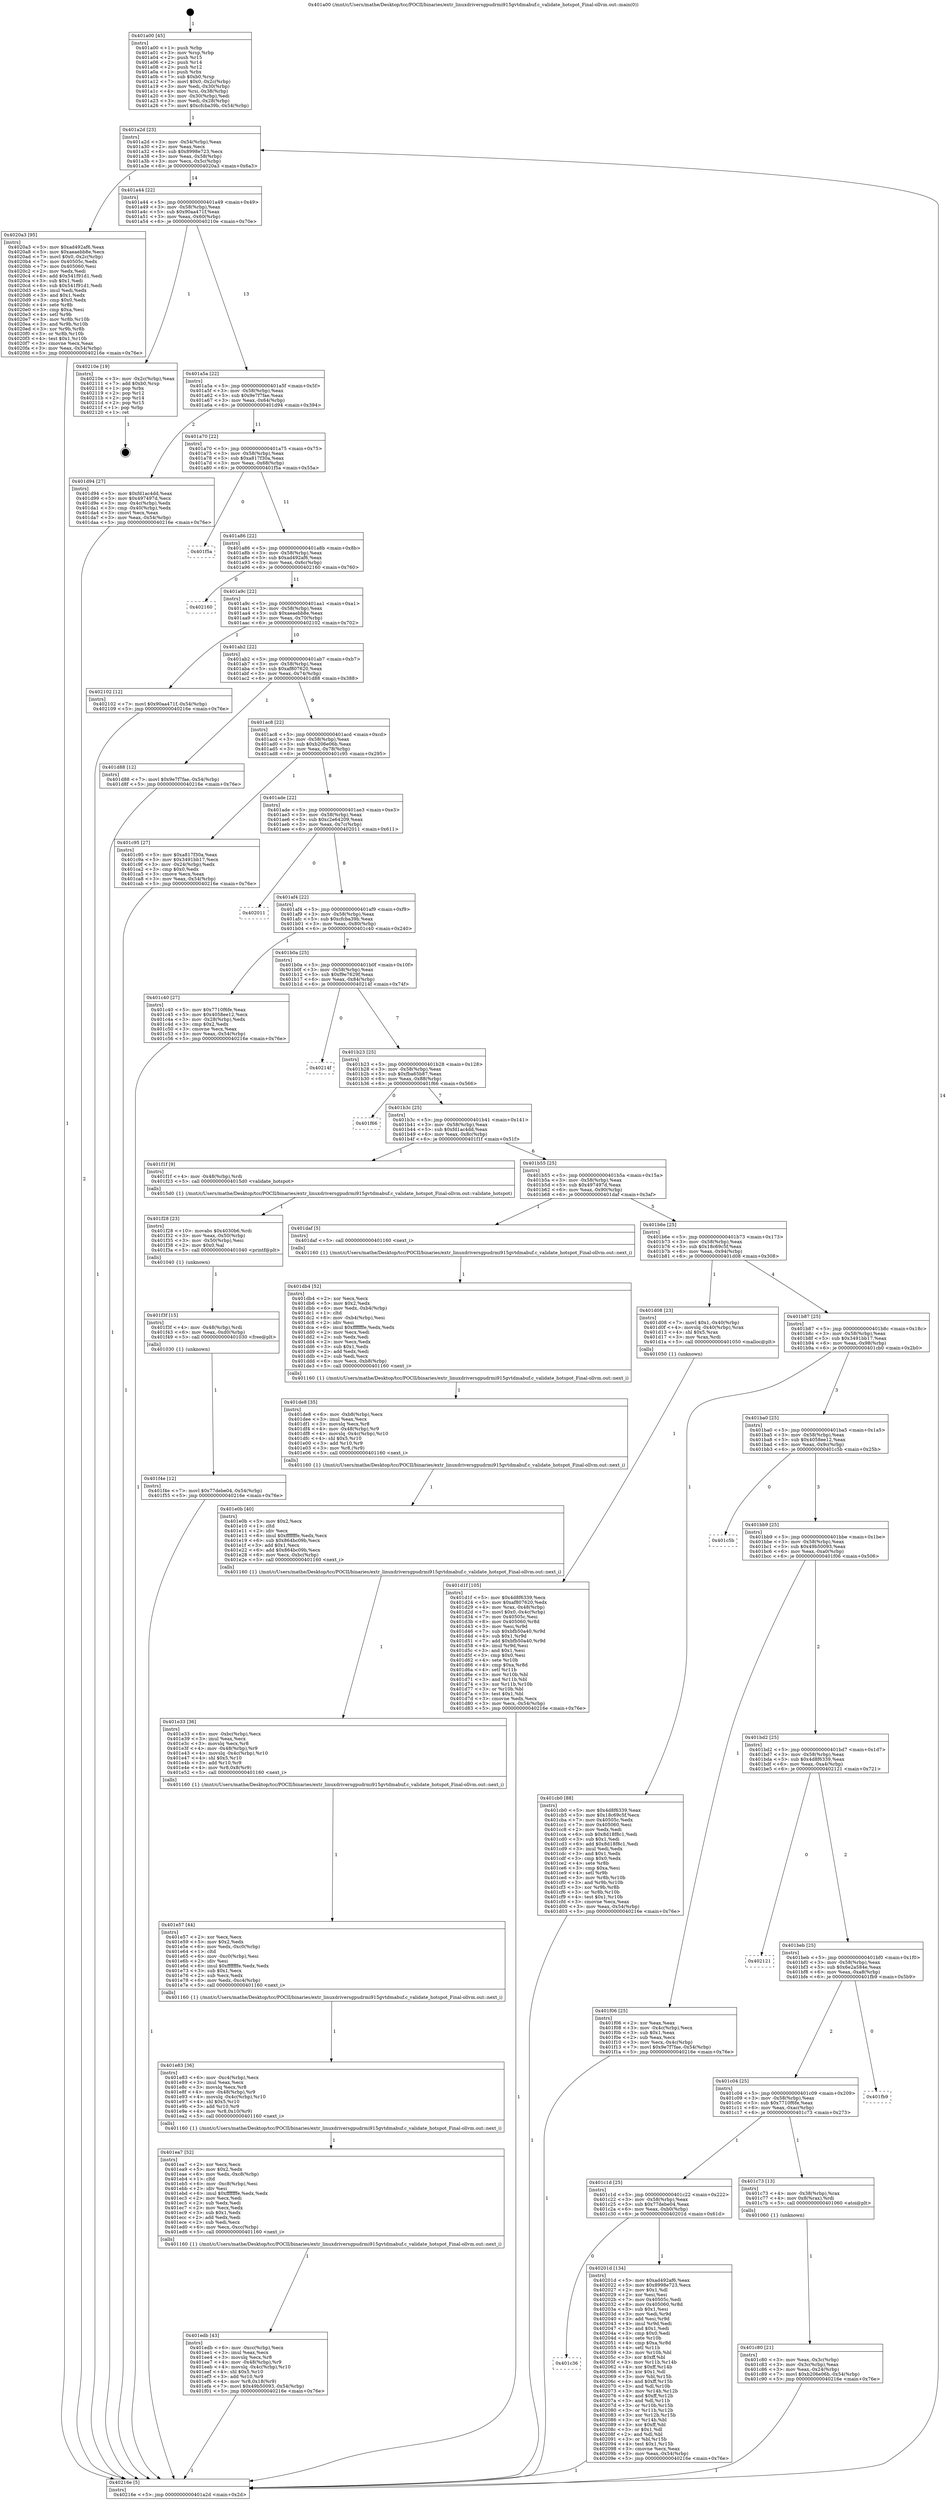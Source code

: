 digraph "0x401a00" {
  label = "0x401a00 (/mnt/c/Users/mathe/Desktop/tcc/POCII/binaries/extr_linuxdriversgpudrmi915gvtdmabuf.c_validate_hotspot_Final-ollvm.out::main(0))"
  labelloc = "t"
  node[shape=record]

  Entry [label="",width=0.3,height=0.3,shape=circle,fillcolor=black,style=filled]
  "0x401a2d" [label="{
     0x401a2d [23]\l
     | [instrs]\l
     &nbsp;&nbsp;0x401a2d \<+3\>: mov -0x54(%rbp),%eax\l
     &nbsp;&nbsp;0x401a30 \<+2\>: mov %eax,%ecx\l
     &nbsp;&nbsp;0x401a32 \<+6\>: sub $0x8998e723,%ecx\l
     &nbsp;&nbsp;0x401a38 \<+3\>: mov %eax,-0x58(%rbp)\l
     &nbsp;&nbsp;0x401a3b \<+3\>: mov %ecx,-0x5c(%rbp)\l
     &nbsp;&nbsp;0x401a3e \<+6\>: je 00000000004020a3 \<main+0x6a3\>\l
  }"]
  "0x4020a3" [label="{
     0x4020a3 [95]\l
     | [instrs]\l
     &nbsp;&nbsp;0x4020a3 \<+5\>: mov $0xad492af6,%eax\l
     &nbsp;&nbsp;0x4020a8 \<+5\>: mov $0xaeaebb8e,%ecx\l
     &nbsp;&nbsp;0x4020ad \<+7\>: movl $0x0,-0x2c(%rbp)\l
     &nbsp;&nbsp;0x4020b4 \<+7\>: mov 0x40505c,%edx\l
     &nbsp;&nbsp;0x4020bb \<+7\>: mov 0x405060,%esi\l
     &nbsp;&nbsp;0x4020c2 \<+2\>: mov %edx,%edi\l
     &nbsp;&nbsp;0x4020c4 \<+6\>: add $0x541f91d1,%edi\l
     &nbsp;&nbsp;0x4020ca \<+3\>: sub $0x1,%edi\l
     &nbsp;&nbsp;0x4020cd \<+6\>: sub $0x541f91d1,%edi\l
     &nbsp;&nbsp;0x4020d3 \<+3\>: imul %edi,%edx\l
     &nbsp;&nbsp;0x4020d6 \<+3\>: and $0x1,%edx\l
     &nbsp;&nbsp;0x4020d9 \<+3\>: cmp $0x0,%edx\l
     &nbsp;&nbsp;0x4020dc \<+4\>: sete %r8b\l
     &nbsp;&nbsp;0x4020e0 \<+3\>: cmp $0xa,%esi\l
     &nbsp;&nbsp;0x4020e3 \<+4\>: setl %r9b\l
     &nbsp;&nbsp;0x4020e7 \<+3\>: mov %r8b,%r10b\l
     &nbsp;&nbsp;0x4020ea \<+3\>: and %r9b,%r10b\l
     &nbsp;&nbsp;0x4020ed \<+3\>: xor %r9b,%r8b\l
     &nbsp;&nbsp;0x4020f0 \<+3\>: or %r8b,%r10b\l
     &nbsp;&nbsp;0x4020f3 \<+4\>: test $0x1,%r10b\l
     &nbsp;&nbsp;0x4020f7 \<+3\>: cmovne %ecx,%eax\l
     &nbsp;&nbsp;0x4020fa \<+3\>: mov %eax,-0x54(%rbp)\l
     &nbsp;&nbsp;0x4020fd \<+5\>: jmp 000000000040216e \<main+0x76e\>\l
  }"]
  "0x401a44" [label="{
     0x401a44 [22]\l
     | [instrs]\l
     &nbsp;&nbsp;0x401a44 \<+5\>: jmp 0000000000401a49 \<main+0x49\>\l
     &nbsp;&nbsp;0x401a49 \<+3\>: mov -0x58(%rbp),%eax\l
     &nbsp;&nbsp;0x401a4c \<+5\>: sub $0x90aa471f,%eax\l
     &nbsp;&nbsp;0x401a51 \<+3\>: mov %eax,-0x60(%rbp)\l
     &nbsp;&nbsp;0x401a54 \<+6\>: je 000000000040210e \<main+0x70e\>\l
  }"]
  Exit [label="",width=0.3,height=0.3,shape=circle,fillcolor=black,style=filled,peripheries=2]
  "0x40210e" [label="{
     0x40210e [19]\l
     | [instrs]\l
     &nbsp;&nbsp;0x40210e \<+3\>: mov -0x2c(%rbp),%eax\l
     &nbsp;&nbsp;0x402111 \<+7\>: add $0xb0,%rsp\l
     &nbsp;&nbsp;0x402118 \<+1\>: pop %rbx\l
     &nbsp;&nbsp;0x402119 \<+2\>: pop %r12\l
     &nbsp;&nbsp;0x40211b \<+2\>: pop %r14\l
     &nbsp;&nbsp;0x40211d \<+2\>: pop %r15\l
     &nbsp;&nbsp;0x40211f \<+1\>: pop %rbp\l
     &nbsp;&nbsp;0x402120 \<+1\>: ret\l
  }"]
  "0x401a5a" [label="{
     0x401a5a [22]\l
     | [instrs]\l
     &nbsp;&nbsp;0x401a5a \<+5\>: jmp 0000000000401a5f \<main+0x5f\>\l
     &nbsp;&nbsp;0x401a5f \<+3\>: mov -0x58(%rbp),%eax\l
     &nbsp;&nbsp;0x401a62 \<+5\>: sub $0x9e7f7fae,%eax\l
     &nbsp;&nbsp;0x401a67 \<+3\>: mov %eax,-0x64(%rbp)\l
     &nbsp;&nbsp;0x401a6a \<+6\>: je 0000000000401d94 \<main+0x394\>\l
  }"]
  "0x401c36" [label="{
     0x401c36\l
  }", style=dashed]
  "0x401d94" [label="{
     0x401d94 [27]\l
     | [instrs]\l
     &nbsp;&nbsp;0x401d94 \<+5\>: mov $0xfd1ac4dd,%eax\l
     &nbsp;&nbsp;0x401d99 \<+5\>: mov $0x497497d,%ecx\l
     &nbsp;&nbsp;0x401d9e \<+3\>: mov -0x4c(%rbp),%edx\l
     &nbsp;&nbsp;0x401da1 \<+3\>: cmp -0x40(%rbp),%edx\l
     &nbsp;&nbsp;0x401da4 \<+3\>: cmovl %ecx,%eax\l
     &nbsp;&nbsp;0x401da7 \<+3\>: mov %eax,-0x54(%rbp)\l
     &nbsp;&nbsp;0x401daa \<+5\>: jmp 000000000040216e \<main+0x76e\>\l
  }"]
  "0x401a70" [label="{
     0x401a70 [22]\l
     | [instrs]\l
     &nbsp;&nbsp;0x401a70 \<+5\>: jmp 0000000000401a75 \<main+0x75\>\l
     &nbsp;&nbsp;0x401a75 \<+3\>: mov -0x58(%rbp),%eax\l
     &nbsp;&nbsp;0x401a78 \<+5\>: sub $0xa817f30a,%eax\l
     &nbsp;&nbsp;0x401a7d \<+3\>: mov %eax,-0x68(%rbp)\l
     &nbsp;&nbsp;0x401a80 \<+6\>: je 0000000000401f5a \<main+0x55a\>\l
  }"]
  "0x40201d" [label="{
     0x40201d [134]\l
     | [instrs]\l
     &nbsp;&nbsp;0x40201d \<+5\>: mov $0xad492af6,%eax\l
     &nbsp;&nbsp;0x402022 \<+5\>: mov $0x8998e723,%ecx\l
     &nbsp;&nbsp;0x402027 \<+2\>: mov $0x1,%dl\l
     &nbsp;&nbsp;0x402029 \<+2\>: xor %esi,%esi\l
     &nbsp;&nbsp;0x40202b \<+7\>: mov 0x40505c,%edi\l
     &nbsp;&nbsp;0x402032 \<+8\>: mov 0x405060,%r8d\l
     &nbsp;&nbsp;0x40203a \<+3\>: sub $0x1,%esi\l
     &nbsp;&nbsp;0x40203d \<+3\>: mov %edi,%r9d\l
     &nbsp;&nbsp;0x402040 \<+3\>: add %esi,%r9d\l
     &nbsp;&nbsp;0x402043 \<+4\>: imul %r9d,%edi\l
     &nbsp;&nbsp;0x402047 \<+3\>: and $0x1,%edi\l
     &nbsp;&nbsp;0x40204a \<+3\>: cmp $0x0,%edi\l
     &nbsp;&nbsp;0x40204d \<+4\>: sete %r10b\l
     &nbsp;&nbsp;0x402051 \<+4\>: cmp $0xa,%r8d\l
     &nbsp;&nbsp;0x402055 \<+4\>: setl %r11b\l
     &nbsp;&nbsp;0x402059 \<+3\>: mov %r10b,%bl\l
     &nbsp;&nbsp;0x40205c \<+3\>: xor $0xff,%bl\l
     &nbsp;&nbsp;0x40205f \<+3\>: mov %r11b,%r14b\l
     &nbsp;&nbsp;0x402062 \<+4\>: xor $0xff,%r14b\l
     &nbsp;&nbsp;0x402066 \<+3\>: xor $0x1,%dl\l
     &nbsp;&nbsp;0x402069 \<+3\>: mov %bl,%r15b\l
     &nbsp;&nbsp;0x40206c \<+4\>: and $0xff,%r15b\l
     &nbsp;&nbsp;0x402070 \<+3\>: and %dl,%r10b\l
     &nbsp;&nbsp;0x402073 \<+3\>: mov %r14b,%r12b\l
     &nbsp;&nbsp;0x402076 \<+4\>: and $0xff,%r12b\l
     &nbsp;&nbsp;0x40207a \<+3\>: and %dl,%r11b\l
     &nbsp;&nbsp;0x40207d \<+3\>: or %r10b,%r15b\l
     &nbsp;&nbsp;0x402080 \<+3\>: or %r11b,%r12b\l
     &nbsp;&nbsp;0x402083 \<+3\>: xor %r12b,%r15b\l
     &nbsp;&nbsp;0x402086 \<+3\>: or %r14b,%bl\l
     &nbsp;&nbsp;0x402089 \<+3\>: xor $0xff,%bl\l
     &nbsp;&nbsp;0x40208c \<+3\>: or $0x1,%dl\l
     &nbsp;&nbsp;0x40208f \<+2\>: and %dl,%bl\l
     &nbsp;&nbsp;0x402091 \<+3\>: or %bl,%r15b\l
     &nbsp;&nbsp;0x402094 \<+4\>: test $0x1,%r15b\l
     &nbsp;&nbsp;0x402098 \<+3\>: cmovne %ecx,%eax\l
     &nbsp;&nbsp;0x40209b \<+3\>: mov %eax,-0x54(%rbp)\l
     &nbsp;&nbsp;0x40209e \<+5\>: jmp 000000000040216e \<main+0x76e\>\l
  }"]
  "0x401f5a" [label="{
     0x401f5a\l
  }", style=dashed]
  "0x401a86" [label="{
     0x401a86 [22]\l
     | [instrs]\l
     &nbsp;&nbsp;0x401a86 \<+5\>: jmp 0000000000401a8b \<main+0x8b\>\l
     &nbsp;&nbsp;0x401a8b \<+3\>: mov -0x58(%rbp),%eax\l
     &nbsp;&nbsp;0x401a8e \<+5\>: sub $0xad492af6,%eax\l
     &nbsp;&nbsp;0x401a93 \<+3\>: mov %eax,-0x6c(%rbp)\l
     &nbsp;&nbsp;0x401a96 \<+6\>: je 0000000000402160 \<main+0x760\>\l
  }"]
  "0x401f4e" [label="{
     0x401f4e [12]\l
     | [instrs]\l
     &nbsp;&nbsp;0x401f4e \<+7\>: movl $0x77debe04,-0x54(%rbp)\l
     &nbsp;&nbsp;0x401f55 \<+5\>: jmp 000000000040216e \<main+0x76e\>\l
  }"]
  "0x402160" [label="{
     0x402160\l
  }", style=dashed]
  "0x401a9c" [label="{
     0x401a9c [22]\l
     | [instrs]\l
     &nbsp;&nbsp;0x401a9c \<+5\>: jmp 0000000000401aa1 \<main+0xa1\>\l
     &nbsp;&nbsp;0x401aa1 \<+3\>: mov -0x58(%rbp),%eax\l
     &nbsp;&nbsp;0x401aa4 \<+5\>: sub $0xaeaebb8e,%eax\l
     &nbsp;&nbsp;0x401aa9 \<+3\>: mov %eax,-0x70(%rbp)\l
     &nbsp;&nbsp;0x401aac \<+6\>: je 0000000000402102 \<main+0x702\>\l
  }"]
  "0x401f3f" [label="{
     0x401f3f [15]\l
     | [instrs]\l
     &nbsp;&nbsp;0x401f3f \<+4\>: mov -0x48(%rbp),%rdi\l
     &nbsp;&nbsp;0x401f43 \<+6\>: mov %eax,-0xd0(%rbp)\l
     &nbsp;&nbsp;0x401f49 \<+5\>: call 0000000000401030 \<free@plt\>\l
     | [calls]\l
     &nbsp;&nbsp;0x401030 \{1\} (unknown)\l
  }"]
  "0x402102" [label="{
     0x402102 [12]\l
     | [instrs]\l
     &nbsp;&nbsp;0x402102 \<+7\>: movl $0x90aa471f,-0x54(%rbp)\l
     &nbsp;&nbsp;0x402109 \<+5\>: jmp 000000000040216e \<main+0x76e\>\l
  }"]
  "0x401ab2" [label="{
     0x401ab2 [22]\l
     | [instrs]\l
     &nbsp;&nbsp;0x401ab2 \<+5\>: jmp 0000000000401ab7 \<main+0xb7\>\l
     &nbsp;&nbsp;0x401ab7 \<+3\>: mov -0x58(%rbp),%eax\l
     &nbsp;&nbsp;0x401aba \<+5\>: sub $0xaf807620,%eax\l
     &nbsp;&nbsp;0x401abf \<+3\>: mov %eax,-0x74(%rbp)\l
     &nbsp;&nbsp;0x401ac2 \<+6\>: je 0000000000401d88 \<main+0x388\>\l
  }"]
  "0x401f28" [label="{
     0x401f28 [23]\l
     | [instrs]\l
     &nbsp;&nbsp;0x401f28 \<+10\>: movabs $0x4030b6,%rdi\l
     &nbsp;&nbsp;0x401f32 \<+3\>: mov %eax,-0x50(%rbp)\l
     &nbsp;&nbsp;0x401f35 \<+3\>: mov -0x50(%rbp),%esi\l
     &nbsp;&nbsp;0x401f38 \<+2\>: mov $0x0,%al\l
     &nbsp;&nbsp;0x401f3a \<+5\>: call 0000000000401040 \<printf@plt\>\l
     | [calls]\l
     &nbsp;&nbsp;0x401040 \{1\} (unknown)\l
  }"]
  "0x401d88" [label="{
     0x401d88 [12]\l
     | [instrs]\l
     &nbsp;&nbsp;0x401d88 \<+7\>: movl $0x9e7f7fae,-0x54(%rbp)\l
     &nbsp;&nbsp;0x401d8f \<+5\>: jmp 000000000040216e \<main+0x76e\>\l
  }"]
  "0x401ac8" [label="{
     0x401ac8 [22]\l
     | [instrs]\l
     &nbsp;&nbsp;0x401ac8 \<+5\>: jmp 0000000000401acd \<main+0xcd\>\l
     &nbsp;&nbsp;0x401acd \<+3\>: mov -0x58(%rbp),%eax\l
     &nbsp;&nbsp;0x401ad0 \<+5\>: sub $0xb206e06b,%eax\l
     &nbsp;&nbsp;0x401ad5 \<+3\>: mov %eax,-0x78(%rbp)\l
     &nbsp;&nbsp;0x401ad8 \<+6\>: je 0000000000401c95 \<main+0x295\>\l
  }"]
  "0x401edb" [label="{
     0x401edb [43]\l
     | [instrs]\l
     &nbsp;&nbsp;0x401edb \<+6\>: mov -0xcc(%rbp),%ecx\l
     &nbsp;&nbsp;0x401ee1 \<+3\>: imul %eax,%ecx\l
     &nbsp;&nbsp;0x401ee4 \<+3\>: movslq %ecx,%r8\l
     &nbsp;&nbsp;0x401ee7 \<+4\>: mov -0x48(%rbp),%r9\l
     &nbsp;&nbsp;0x401eeb \<+4\>: movslq -0x4c(%rbp),%r10\l
     &nbsp;&nbsp;0x401eef \<+4\>: shl $0x5,%r10\l
     &nbsp;&nbsp;0x401ef3 \<+3\>: add %r10,%r9\l
     &nbsp;&nbsp;0x401ef6 \<+4\>: mov %r8,0x18(%r9)\l
     &nbsp;&nbsp;0x401efa \<+7\>: movl $0x49b50093,-0x54(%rbp)\l
     &nbsp;&nbsp;0x401f01 \<+5\>: jmp 000000000040216e \<main+0x76e\>\l
  }"]
  "0x401c95" [label="{
     0x401c95 [27]\l
     | [instrs]\l
     &nbsp;&nbsp;0x401c95 \<+5\>: mov $0xa817f30a,%eax\l
     &nbsp;&nbsp;0x401c9a \<+5\>: mov $0x3491bb17,%ecx\l
     &nbsp;&nbsp;0x401c9f \<+3\>: mov -0x24(%rbp),%edx\l
     &nbsp;&nbsp;0x401ca2 \<+3\>: cmp $0x0,%edx\l
     &nbsp;&nbsp;0x401ca5 \<+3\>: cmove %ecx,%eax\l
     &nbsp;&nbsp;0x401ca8 \<+3\>: mov %eax,-0x54(%rbp)\l
     &nbsp;&nbsp;0x401cab \<+5\>: jmp 000000000040216e \<main+0x76e\>\l
  }"]
  "0x401ade" [label="{
     0x401ade [22]\l
     | [instrs]\l
     &nbsp;&nbsp;0x401ade \<+5\>: jmp 0000000000401ae3 \<main+0xe3\>\l
     &nbsp;&nbsp;0x401ae3 \<+3\>: mov -0x58(%rbp),%eax\l
     &nbsp;&nbsp;0x401ae6 \<+5\>: sub $0xc2e64209,%eax\l
     &nbsp;&nbsp;0x401aeb \<+3\>: mov %eax,-0x7c(%rbp)\l
     &nbsp;&nbsp;0x401aee \<+6\>: je 0000000000402011 \<main+0x611\>\l
  }"]
  "0x401ea7" [label="{
     0x401ea7 [52]\l
     | [instrs]\l
     &nbsp;&nbsp;0x401ea7 \<+2\>: xor %ecx,%ecx\l
     &nbsp;&nbsp;0x401ea9 \<+5\>: mov $0x2,%edx\l
     &nbsp;&nbsp;0x401eae \<+6\>: mov %edx,-0xc8(%rbp)\l
     &nbsp;&nbsp;0x401eb4 \<+1\>: cltd\l
     &nbsp;&nbsp;0x401eb5 \<+6\>: mov -0xc8(%rbp),%esi\l
     &nbsp;&nbsp;0x401ebb \<+2\>: idiv %esi\l
     &nbsp;&nbsp;0x401ebd \<+6\>: imul $0xfffffffe,%edx,%edx\l
     &nbsp;&nbsp;0x401ec3 \<+2\>: mov %ecx,%edi\l
     &nbsp;&nbsp;0x401ec5 \<+2\>: sub %edx,%edi\l
     &nbsp;&nbsp;0x401ec7 \<+2\>: mov %ecx,%edx\l
     &nbsp;&nbsp;0x401ec9 \<+3\>: sub $0x1,%edx\l
     &nbsp;&nbsp;0x401ecc \<+2\>: add %edx,%edi\l
     &nbsp;&nbsp;0x401ece \<+2\>: sub %edi,%ecx\l
     &nbsp;&nbsp;0x401ed0 \<+6\>: mov %ecx,-0xcc(%rbp)\l
     &nbsp;&nbsp;0x401ed6 \<+5\>: call 0000000000401160 \<next_i\>\l
     | [calls]\l
     &nbsp;&nbsp;0x401160 \{1\} (/mnt/c/Users/mathe/Desktop/tcc/POCII/binaries/extr_linuxdriversgpudrmi915gvtdmabuf.c_validate_hotspot_Final-ollvm.out::next_i)\l
  }"]
  "0x402011" [label="{
     0x402011\l
  }", style=dashed]
  "0x401af4" [label="{
     0x401af4 [22]\l
     | [instrs]\l
     &nbsp;&nbsp;0x401af4 \<+5\>: jmp 0000000000401af9 \<main+0xf9\>\l
     &nbsp;&nbsp;0x401af9 \<+3\>: mov -0x58(%rbp),%eax\l
     &nbsp;&nbsp;0x401afc \<+5\>: sub $0xcfcba39b,%eax\l
     &nbsp;&nbsp;0x401b01 \<+3\>: mov %eax,-0x80(%rbp)\l
     &nbsp;&nbsp;0x401b04 \<+6\>: je 0000000000401c40 \<main+0x240\>\l
  }"]
  "0x401e83" [label="{
     0x401e83 [36]\l
     | [instrs]\l
     &nbsp;&nbsp;0x401e83 \<+6\>: mov -0xc4(%rbp),%ecx\l
     &nbsp;&nbsp;0x401e89 \<+3\>: imul %eax,%ecx\l
     &nbsp;&nbsp;0x401e8c \<+3\>: movslq %ecx,%r8\l
     &nbsp;&nbsp;0x401e8f \<+4\>: mov -0x48(%rbp),%r9\l
     &nbsp;&nbsp;0x401e93 \<+4\>: movslq -0x4c(%rbp),%r10\l
     &nbsp;&nbsp;0x401e97 \<+4\>: shl $0x5,%r10\l
     &nbsp;&nbsp;0x401e9b \<+3\>: add %r10,%r9\l
     &nbsp;&nbsp;0x401e9e \<+4\>: mov %r8,0x10(%r9)\l
     &nbsp;&nbsp;0x401ea2 \<+5\>: call 0000000000401160 \<next_i\>\l
     | [calls]\l
     &nbsp;&nbsp;0x401160 \{1\} (/mnt/c/Users/mathe/Desktop/tcc/POCII/binaries/extr_linuxdriversgpudrmi915gvtdmabuf.c_validate_hotspot_Final-ollvm.out::next_i)\l
  }"]
  "0x401c40" [label="{
     0x401c40 [27]\l
     | [instrs]\l
     &nbsp;&nbsp;0x401c40 \<+5\>: mov $0x7710f6fe,%eax\l
     &nbsp;&nbsp;0x401c45 \<+5\>: mov $0x4058ee12,%ecx\l
     &nbsp;&nbsp;0x401c4a \<+3\>: mov -0x28(%rbp),%edx\l
     &nbsp;&nbsp;0x401c4d \<+3\>: cmp $0x2,%edx\l
     &nbsp;&nbsp;0x401c50 \<+3\>: cmovne %ecx,%eax\l
     &nbsp;&nbsp;0x401c53 \<+3\>: mov %eax,-0x54(%rbp)\l
     &nbsp;&nbsp;0x401c56 \<+5\>: jmp 000000000040216e \<main+0x76e\>\l
  }"]
  "0x401b0a" [label="{
     0x401b0a [25]\l
     | [instrs]\l
     &nbsp;&nbsp;0x401b0a \<+5\>: jmp 0000000000401b0f \<main+0x10f\>\l
     &nbsp;&nbsp;0x401b0f \<+3\>: mov -0x58(%rbp),%eax\l
     &nbsp;&nbsp;0x401b12 \<+5\>: sub $0xf9e7629f,%eax\l
     &nbsp;&nbsp;0x401b17 \<+6\>: mov %eax,-0x84(%rbp)\l
     &nbsp;&nbsp;0x401b1d \<+6\>: je 000000000040214f \<main+0x74f\>\l
  }"]
  "0x40216e" [label="{
     0x40216e [5]\l
     | [instrs]\l
     &nbsp;&nbsp;0x40216e \<+5\>: jmp 0000000000401a2d \<main+0x2d\>\l
  }"]
  "0x401a00" [label="{
     0x401a00 [45]\l
     | [instrs]\l
     &nbsp;&nbsp;0x401a00 \<+1\>: push %rbp\l
     &nbsp;&nbsp;0x401a01 \<+3\>: mov %rsp,%rbp\l
     &nbsp;&nbsp;0x401a04 \<+2\>: push %r15\l
     &nbsp;&nbsp;0x401a06 \<+2\>: push %r14\l
     &nbsp;&nbsp;0x401a08 \<+2\>: push %r12\l
     &nbsp;&nbsp;0x401a0a \<+1\>: push %rbx\l
     &nbsp;&nbsp;0x401a0b \<+7\>: sub $0xb0,%rsp\l
     &nbsp;&nbsp;0x401a12 \<+7\>: movl $0x0,-0x2c(%rbp)\l
     &nbsp;&nbsp;0x401a19 \<+3\>: mov %edi,-0x30(%rbp)\l
     &nbsp;&nbsp;0x401a1c \<+4\>: mov %rsi,-0x38(%rbp)\l
     &nbsp;&nbsp;0x401a20 \<+3\>: mov -0x30(%rbp),%edi\l
     &nbsp;&nbsp;0x401a23 \<+3\>: mov %edi,-0x28(%rbp)\l
     &nbsp;&nbsp;0x401a26 \<+7\>: movl $0xcfcba39b,-0x54(%rbp)\l
  }"]
  "0x401e57" [label="{
     0x401e57 [44]\l
     | [instrs]\l
     &nbsp;&nbsp;0x401e57 \<+2\>: xor %ecx,%ecx\l
     &nbsp;&nbsp;0x401e59 \<+5\>: mov $0x2,%edx\l
     &nbsp;&nbsp;0x401e5e \<+6\>: mov %edx,-0xc0(%rbp)\l
     &nbsp;&nbsp;0x401e64 \<+1\>: cltd\l
     &nbsp;&nbsp;0x401e65 \<+6\>: mov -0xc0(%rbp),%esi\l
     &nbsp;&nbsp;0x401e6b \<+2\>: idiv %esi\l
     &nbsp;&nbsp;0x401e6d \<+6\>: imul $0xfffffffe,%edx,%edx\l
     &nbsp;&nbsp;0x401e73 \<+3\>: sub $0x1,%ecx\l
     &nbsp;&nbsp;0x401e76 \<+2\>: sub %ecx,%edx\l
     &nbsp;&nbsp;0x401e78 \<+6\>: mov %edx,-0xc4(%rbp)\l
     &nbsp;&nbsp;0x401e7e \<+5\>: call 0000000000401160 \<next_i\>\l
     | [calls]\l
     &nbsp;&nbsp;0x401160 \{1\} (/mnt/c/Users/mathe/Desktop/tcc/POCII/binaries/extr_linuxdriversgpudrmi915gvtdmabuf.c_validate_hotspot_Final-ollvm.out::next_i)\l
  }"]
  "0x40214f" [label="{
     0x40214f\l
  }", style=dashed]
  "0x401b23" [label="{
     0x401b23 [25]\l
     | [instrs]\l
     &nbsp;&nbsp;0x401b23 \<+5\>: jmp 0000000000401b28 \<main+0x128\>\l
     &nbsp;&nbsp;0x401b28 \<+3\>: mov -0x58(%rbp),%eax\l
     &nbsp;&nbsp;0x401b2b \<+5\>: sub $0xfba65b87,%eax\l
     &nbsp;&nbsp;0x401b30 \<+6\>: mov %eax,-0x88(%rbp)\l
     &nbsp;&nbsp;0x401b36 \<+6\>: je 0000000000401f66 \<main+0x566\>\l
  }"]
  "0x401e33" [label="{
     0x401e33 [36]\l
     | [instrs]\l
     &nbsp;&nbsp;0x401e33 \<+6\>: mov -0xbc(%rbp),%ecx\l
     &nbsp;&nbsp;0x401e39 \<+3\>: imul %eax,%ecx\l
     &nbsp;&nbsp;0x401e3c \<+3\>: movslq %ecx,%r8\l
     &nbsp;&nbsp;0x401e3f \<+4\>: mov -0x48(%rbp),%r9\l
     &nbsp;&nbsp;0x401e43 \<+4\>: movslq -0x4c(%rbp),%r10\l
     &nbsp;&nbsp;0x401e47 \<+4\>: shl $0x5,%r10\l
     &nbsp;&nbsp;0x401e4b \<+3\>: add %r10,%r9\l
     &nbsp;&nbsp;0x401e4e \<+4\>: mov %r8,0x8(%r9)\l
     &nbsp;&nbsp;0x401e52 \<+5\>: call 0000000000401160 \<next_i\>\l
     | [calls]\l
     &nbsp;&nbsp;0x401160 \{1\} (/mnt/c/Users/mathe/Desktop/tcc/POCII/binaries/extr_linuxdriversgpudrmi915gvtdmabuf.c_validate_hotspot_Final-ollvm.out::next_i)\l
  }"]
  "0x401f66" [label="{
     0x401f66\l
  }", style=dashed]
  "0x401b3c" [label="{
     0x401b3c [25]\l
     | [instrs]\l
     &nbsp;&nbsp;0x401b3c \<+5\>: jmp 0000000000401b41 \<main+0x141\>\l
     &nbsp;&nbsp;0x401b41 \<+3\>: mov -0x58(%rbp),%eax\l
     &nbsp;&nbsp;0x401b44 \<+5\>: sub $0xfd1ac4dd,%eax\l
     &nbsp;&nbsp;0x401b49 \<+6\>: mov %eax,-0x8c(%rbp)\l
     &nbsp;&nbsp;0x401b4f \<+6\>: je 0000000000401f1f \<main+0x51f\>\l
  }"]
  "0x401e0b" [label="{
     0x401e0b [40]\l
     | [instrs]\l
     &nbsp;&nbsp;0x401e0b \<+5\>: mov $0x2,%ecx\l
     &nbsp;&nbsp;0x401e10 \<+1\>: cltd\l
     &nbsp;&nbsp;0x401e11 \<+2\>: idiv %ecx\l
     &nbsp;&nbsp;0x401e13 \<+6\>: imul $0xfffffffe,%edx,%ecx\l
     &nbsp;&nbsp;0x401e19 \<+6\>: sub $0x864bc09b,%ecx\l
     &nbsp;&nbsp;0x401e1f \<+3\>: add $0x1,%ecx\l
     &nbsp;&nbsp;0x401e22 \<+6\>: add $0x864bc09b,%ecx\l
     &nbsp;&nbsp;0x401e28 \<+6\>: mov %ecx,-0xbc(%rbp)\l
     &nbsp;&nbsp;0x401e2e \<+5\>: call 0000000000401160 \<next_i\>\l
     | [calls]\l
     &nbsp;&nbsp;0x401160 \{1\} (/mnt/c/Users/mathe/Desktop/tcc/POCII/binaries/extr_linuxdriversgpudrmi915gvtdmabuf.c_validate_hotspot_Final-ollvm.out::next_i)\l
  }"]
  "0x401f1f" [label="{
     0x401f1f [9]\l
     | [instrs]\l
     &nbsp;&nbsp;0x401f1f \<+4\>: mov -0x48(%rbp),%rdi\l
     &nbsp;&nbsp;0x401f23 \<+5\>: call 00000000004015d0 \<validate_hotspot\>\l
     | [calls]\l
     &nbsp;&nbsp;0x4015d0 \{1\} (/mnt/c/Users/mathe/Desktop/tcc/POCII/binaries/extr_linuxdriversgpudrmi915gvtdmabuf.c_validate_hotspot_Final-ollvm.out::validate_hotspot)\l
  }"]
  "0x401b55" [label="{
     0x401b55 [25]\l
     | [instrs]\l
     &nbsp;&nbsp;0x401b55 \<+5\>: jmp 0000000000401b5a \<main+0x15a\>\l
     &nbsp;&nbsp;0x401b5a \<+3\>: mov -0x58(%rbp),%eax\l
     &nbsp;&nbsp;0x401b5d \<+5\>: sub $0x497497d,%eax\l
     &nbsp;&nbsp;0x401b62 \<+6\>: mov %eax,-0x90(%rbp)\l
     &nbsp;&nbsp;0x401b68 \<+6\>: je 0000000000401daf \<main+0x3af\>\l
  }"]
  "0x401de8" [label="{
     0x401de8 [35]\l
     | [instrs]\l
     &nbsp;&nbsp;0x401de8 \<+6\>: mov -0xb8(%rbp),%ecx\l
     &nbsp;&nbsp;0x401dee \<+3\>: imul %eax,%ecx\l
     &nbsp;&nbsp;0x401df1 \<+3\>: movslq %ecx,%r8\l
     &nbsp;&nbsp;0x401df4 \<+4\>: mov -0x48(%rbp),%r9\l
     &nbsp;&nbsp;0x401df8 \<+4\>: movslq -0x4c(%rbp),%r10\l
     &nbsp;&nbsp;0x401dfc \<+4\>: shl $0x5,%r10\l
     &nbsp;&nbsp;0x401e00 \<+3\>: add %r10,%r9\l
     &nbsp;&nbsp;0x401e03 \<+3\>: mov %r8,(%r9)\l
     &nbsp;&nbsp;0x401e06 \<+5\>: call 0000000000401160 \<next_i\>\l
     | [calls]\l
     &nbsp;&nbsp;0x401160 \{1\} (/mnt/c/Users/mathe/Desktop/tcc/POCII/binaries/extr_linuxdriversgpudrmi915gvtdmabuf.c_validate_hotspot_Final-ollvm.out::next_i)\l
  }"]
  "0x401daf" [label="{
     0x401daf [5]\l
     | [instrs]\l
     &nbsp;&nbsp;0x401daf \<+5\>: call 0000000000401160 \<next_i\>\l
     | [calls]\l
     &nbsp;&nbsp;0x401160 \{1\} (/mnt/c/Users/mathe/Desktop/tcc/POCII/binaries/extr_linuxdriversgpudrmi915gvtdmabuf.c_validate_hotspot_Final-ollvm.out::next_i)\l
  }"]
  "0x401b6e" [label="{
     0x401b6e [25]\l
     | [instrs]\l
     &nbsp;&nbsp;0x401b6e \<+5\>: jmp 0000000000401b73 \<main+0x173\>\l
     &nbsp;&nbsp;0x401b73 \<+3\>: mov -0x58(%rbp),%eax\l
     &nbsp;&nbsp;0x401b76 \<+5\>: sub $0x18c69c5f,%eax\l
     &nbsp;&nbsp;0x401b7b \<+6\>: mov %eax,-0x94(%rbp)\l
     &nbsp;&nbsp;0x401b81 \<+6\>: je 0000000000401d08 \<main+0x308\>\l
  }"]
  "0x401db4" [label="{
     0x401db4 [52]\l
     | [instrs]\l
     &nbsp;&nbsp;0x401db4 \<+2\>: xor %ecx,%ecx\l
     &nbsp;&nbsp;0x401db6 \<+5\>: mov $0x2,%edx\l
     &nbsp;&nbsp;0x401dbb \<+6\>: mov %edx,-0xb4(%rbp)\l
     &nbsp;&nbsp;0x401dc1 \<+1\>: cltd\l
     &nbsp;&nbsp;0x401dc2 \<+6\>: mov -0xb4(%rbp),%esi\l
     &nbsp;&nbsp;0x401dc8 \<+2\>: idiv %esi\l
     &nbsp;&nbsp;0x401dca \<+6\>: imul $0xfffffffe,%edx,%edx\l
     &nbsp;&nbsp;0x401dd0 \<+2\>: mov %ecx,%edi\l
     &nbsp;&nbsp;0x401dd2 \<+2\>: sub %edx,%edi\l
     &nbsp;&nbsp;0x401dd4 \<+2\>: mov %ecx,%edx\l
     &nbsp;&nbsp;0x401dd6 \<+3\>: sub $0x1,%edx\l
     &nbsp;&nbsp;0x401dd9 \<+2\>: add %edx,%edi\l
     &nbsp;&nbsp;0x401ddb \<+2\>: sub %edi,%ecx\l
     &nbsp;&nbsp;0x401ddd \<+6\>: mov %ecx,-0xb8(%rbp)\l
     &nbsp;&nbsp;0x401de3 \<+5\>: call 0000000000401160 \<next_i\>\l
     | [calls]\l
     &nbsp;&nbsp;0x401160 \{1\} (/mnt/c/Users/mathe/Desktop/tcc/POCII/binaries/extr_linuxdriversgpudrmi915gvtdmabuf.c_validate_hotspot_Final-ollvm.out::next_i)\l
  }"]
  "0x401d08" [label="{
     0x401d08 [23]\l
     | [instrs]\l
     &nbsp;&nbsp;0x401d08 \<+7\>: movl $0x1,-0x40(%rbp)\l
     &nbsp;&nbsp;0x401d0f \<+4\>: movslq -0x40(%rbp),%rax\l
     &nbsp;&nbsp;0x401d13 \<+4\>: shl $0x5,%rax\l
     &nbsp;&nbsp;0x401d17 \<+3\>: mov %rax,%rdi\l
     &nbsp;&nbsp;0x401d1a \<+5\>: call 0000000000401050 \<malloc@plt\>\l
     | [calls]\l
     &nbsp;&nbsp;0x401050 \{1\} (unknown)\l
  }"]
  "0x401b87" [label="{
     0x401b87 [25]\l
     | [instrs]\l
     &nbsp;&nbsp;0x401b87 \<+5\>: jmp 0000000000401b8c \<main+0x18c\>\l
     &nbsp;&nbsp;0x401b8c \<+3\>: mov -0x58(%rbp),%eax\l
     &nbsp;&nbsp;0x401b8f \<+5\>: sub $0x3491bb17,%eax\l
     &nbsp;&nbsp;0x401b94 \<+6\>: mov %eax,-0x98(%rbp)\l
     &nbsp;&nbsp;0x401b9a \<+6\>: je 0000000000401cb0 \<main+0x2b0\>\l
  }"]
  "0x401d1f" [label="{
     0x401d1f [105]\l
     | [instrs]\l
     &nbsp;&nbsp;0x401d1f \<+5\>: mov $0x4d8f6339,%ecx\l
     &nbsp;&nbsp;0x401d24 \<+5\>: mov $0xaf807620,%edx\l
     &nbsp;&nbsp;0x401d29 \<+4\>: mov %rax,-0x48(%rbp)\l
     &nbsp;&nbsp;0x401d2d \<+7\>: movl $0x0,-0x4c(%rbp)\l
     &nbsp;&nbsp;0x401d34 \<+7\>: mov 0x40505c,%esi\l
     &nbsp;&nbsp;0x401d3b \<+8\>: mov 0x405060,%r8d\l
     &nbsp;&nbsp;0x401d43 \<+3\>: mov %esi,%r9d\l
     &nbsp;&nbsp;0x401d46 \<+7\>: sub $0xbfb50a40,%r9d\l
     &nbsp;&nbsp;0x401d4d \<+4\>: sub $0x1,%r9d\l
     &nbsp;&nbsp;0x401d51 \<+7\>: add $0xbfb50a40,%r9d\l
     &nbsp;&nbsp;0x401d58 \<+4\>: imul %r9d,%esi\l
     &nbsp;&nbsp;0x401d5c \<+3\>: and $0x1,%esi\l
     &nbsp;&nbsp;0x401d5f \<+3\>: cmp $0x0,%esi\l
     &nbsp;&nbsp;0x401d62 \<+4\>: sete %r10b\l
     &nbsp;&nbsp;0x401d66 \<+4\>: cmp $0xa,%r8d\l
     &nbsp;&nbsp;0x401d6a \<+4\>: setl %r11b\l
     &nbsp;&nbsp;0x401d6e \<+3\>: mov %r10b,%bl\l
     &nbsp;&nbsp;0x401d71 \<+3\>: and %r11b,%bl\l
     &nbsp;&nbsp;0x401d74 \<+3\>: xor %r11b,%r10b\l
     &nbsp;&nbsp;0x401d77 \<+3\>: or %r10b,%bl\l
     &nbsp;&nbsp;0x401d7a \<+3\>: test $0x1,%bl\l
     &nbsp;&nbsp;0x401d7d \<+3\>: cmovne %edx,%ecx\l
     &nbsp;&nbsp;0x401d80 \<+3\>: mov %ecx,-0x54(%rbp)\l
     &nbsp;&nbsp;0x401d83 \<+5\>: jmp 000000000040216e \<main+0x76e\>\l
  }"]
  "0x401cb0" [label="{
     0x401cb0 [88]\l
     | [instrs]\l
     &nbsp;&nbsp;0x401cb0 \<+5\>: mov $0x4d8f6339,%eax\l
     &nbsp;&nbsp;0x401cb5 \<+5\>: mov $0x18c69c5f,%ecx\l
     &nbsp;&nbsp;0x401cba \<+7\>: mov 0x40505c,%edx\l
     &nbsp;&nbsp;0x401cc1 \<+7\>: mov 0x405060,%esi\l
     &nbsp;&nbsp;0x401cc8 \<+2\>: mov %edx,%edi\l
     &nbsp;&nbsp;0x401cca \<+6\>: sub $0x8d18f8c1,%edi\l
     &nbsp;&nbsp;0x401cd0 \<+3\>: sub $0x1,%edi\l
     &nbsp;&nbsp;0x401cd3 \<+6\>: add $0x8d18f8c1,%edi\l
     &nbsp;&nbsp;0x401cd9 \<+3\>: imul %edi,%edx\l
     &nbsp;&nbsp;0x401cdc \<+3\>: and $0x1,%edx\l
     &nbsp;&nbsp;0x401cdf \<+3\>: cmp $0x0,%edx\l
     &nbsp;&nbsp;0x401ce2 \<+4\>: sete %r8b\l
     &nbsp;&nbsp;0x401ce6 \<+3\>: cmp $0xa,%esi\l
     &nbsp;&nbsp;0x401ce9 \<+4\>: setl %r9b\l
     &nbsp;&nbsp;0x401ced \<+3\>: mov %r8b,%r10b\l
     &nbsp;&nbsp;0x401cf0 \<+3\>: and %r9b,%r10b\l
     &nbsp;&nbsp;0x401cf3 \<+3\>: xor %r9b,%r8b\l
     &nbsp;&nbsp;0x401cf6 \<+3\>: or %r8b,%r10b\l
     &nbsp;&nbsp;0x401cf9 \<+4\>: test $0x1,%r10b\l
     &nbsp;&nbsp;0x401cfd \<+3\>: cmovne %ecx,%eax\l
     &nbsp;&nbsp;0x401d00 \<+3\>: mov %eax,-0x54(%rbp)\l
     &nbsp;&nbsp;0x401d03 \<+5\>: jmp 000000000040216e \<main+0x76e\>\l
  }"]
  "0x401ba0" [label="{
     0x401ba0 [25]\l
     | [instrs]\l
     &nbsp;&nbsp;0x401ba0 \<+5\>: jmp 0000000000401ba5 \<main+0x1a5\>\l
     &nbsp;&nbsp;0x401ba5 \<+3\>: mov -0x58(%rbp),%eax\l
     &nbsp;&nbsp;0x401ba8 \<+5\>: sub $0x4058ee12,%eax\l
     &nbsp;&nbsp;0x401bad \<+6\>: mov %eax,-0x9c(%rbp)\l
     &nbsp;&nbsp;0x401bb3 \<+6\>: je 0000000000401c5b \<main+0x25b\>\l
  }"]
  "0x401c80" [label="{
     0x401c80 [21]\l
     | [instrs]\l
     &nbsp;&nbsp;0x401c80 \<+3\>: mov %eax,-0x3c(%rbp)\l
     &nbsp;&nbsp;0x401c83 \<+3\>: mov -0x3c(%rbp),%eax\l
     &nbsp;&nbsp;0x401c86 \<+3\>: mov %eax,-0x24(%rbp)\l
     &nbsp;&nbsp;0x401c89 \<+7\>: movl $0xb206e06b,-0x54(%rbp)\l
     &nbsp;&nbsp;0x401c90 \<+5\>: jmp 000000000040216e \<main+0x76e\>\l
  }"]
  "0x401c5b" [label="{
     0x401c5b\l
  }", style=dashed]
  "0x401bb9" [label="{
     0x401bb9 [25]\l
     | [instrs]\l
     &nbsp;&nbsp;0x401bb9 \<+5\>: jmp 0000000000401bbe \<main+0x1be\>\l
     &nbsp;&nbsp;0x401bbe \<+3\>: mov -0x58(%rbp),%eax\l
     &nbsp;&nbsp;0x401bc1 \<+5\>: sub $0x49b50093,%eax\l
     &nbsp;&nbsp;0x401bc6 \<+6\>: mov %eax,-0xa0(%rbp)\l
     &nbsp;&nbsp;0x401bcc \<+6\>: je 0000000000401f06 \<main+0x506\>\l
  }"]
  "0x401c1d" [label="{
     0x401c1d [25]\l
     | [instrs]\l
     &nbsp;&nbsp;0x401c1d \<+5\>: jmp 0000000000401c22 \<main+0x222\>\l
     &nbsp;&nbsp;0x401c22 \<+3\>: mov -0x58(%rbp),%eax\l
     &nbsp;&nbsp;0x401c25 \<+5\>: sub $0x77debe04,%eax\l
     &nbsp;&nbsp;0x401c2a \<+6\>: mov %eax,-0xb0(%rbp)\l
     &nbsp;&nbsp;0x401c30 \<+6\>: je 000000000040201d \<main+0x61d\>\l
  }"]
  "0x401f06" [label="{
     0x401f06 [25]\l
     | [instrs]\l
     &nbsp;&nbsp;0x401f06 \<+2\>: xor %eax,%eax\l
     &nbsp;&nbsp;0x401f08 \<+3\>: mov -0x4c(%rbp),%ecx\l
     &nbsp;&nbsp;0x401f0b \<+3\>: sub $0x1,%eax\l
     &nbsp;&nbsp;0x401f0e \<+2\>: sub %eax,%ecx\l
     &nbsp;&nbsp;0x401f10 \<+3\>: mov %ecx,-0x4c(%rbp)\l
     &nbsp;&nbsp;0x401f13 \<+7\>: movl $0x9e7f7fae,-0x54(%rbp)\l
     &nbsp;&nbsp;0x401f1a \<+5\>: jmp 000000000040216e \<main+0x76e\>\l
  }"]
  "0x401bd2" [label="{
     0x401bd2 [25]\l
     | [instrs]\l
     &nbsp;&nbsp;0x401bd2 \<+5\>: jmp 0000000000401bd7 \<main+0x1d7\>\l
     &nbsp;&nbsp;0x401bd7 \<+3\>: mov -0x58(%rbp),%eax\l
     &nbsp;&nbsp;0x401bda \<+5\>: sub $0x4d8f6339,%eax\l
     &nbsp;&nbsp;0x401bdf \<+6\>: mov %eax,-0xa4(%rbp)\l
     &nbsp;&nbsp;0x401be5 \<+6\>: je 0000000000402121 \<main+0x721\>\l
  }"]
  "0x401c73" [label="{
     0x401c73 [13]\l
     | [instrs]\l
     &nbsp;&nbsp;0x401c73 \<+4\>: mov -0x38(%rbp),%rax\l
     &nbsp;&nbsp;0x401c77 \<+4\>: mov 0x8(%rax),%rdi\l
     &nbsp;&nbsp;0x401c7b \<+5\>: call 0000000000401060 \<atoi@plt\>\l
     | [calls]\l
     &nbsp;&nbsp;0x401060 \{1\} (unknown)\l
  }"]
  "0x402121" [label="{
     0x402121\l
  }", style=dashed]
  "0x401beb" [label="{
     0x401beb [25]\l
     | [instrs]\l
     &nbsp;&nbsp;0x401beb \<+5\>: jmp 0000000000401bf0 \<main+0x1f0\>\l
     &nbsp;&nbsp;0x401bf0 \<+3\>: mov -0x58(%rbp),%eax\l
     &nbsp;&nbsp;0x401bf3 \<+5\>: sub $0x6e2a584e,%eax\l
     &nbsp;&nbsp;0x401bf8 \<+6\>: mov %eax,-0xa8(%rbp)\l
     &nbsp;&nbsp;0x401bfe \<+6\>: je 0000000000401fb9 \<main+0x5b9\>\l
  }"]
  "0x401c04" [label="{
     0x401c04 [25]\l
     | [instrs]\l
     &nbsp;&nbsp;0x401c04 \<+5\>: jmp 0000000000401c09 \<main+0x209\>\l
     &nbsp;&nbsp;0x401c09 \<+3\>: mov -0x58(%rbp),%eax\l
     &nbsp;&nbsp;0x401c0c \<+5\>: sub $0x7710f6fe,%eax\l
     &nbsp;&nbsp;0x401c11 \<+6\>: mov %eax,-0xac(%rbp)\l
     &nbsp;&nbsp;0x401c17 \<+6\>: je 0000000000401c73 \<main+0x273\>\l
  }"]
  "0x401fb9" [label="{
     0x401fb9\l
  }", style=dashed]
  Entry -> "0x401a00" [label=" 1"]
  "0x401a2d" -> "0x4020a3" [label=" 1"]
  "0x401a2d" -> "0x401a44" [label=" 14"]
  "0x40210e" -> Exit [label=" 1"]
  "0x401a44" -> "0x40210e" [label=" 1"]
  "0x401a44" -> "0x401a5a" [label=" 13"]
  "0x402102" -> "0x40216e" [label=" 1"]
  "0x401a5a" -> "0x401d94" [label=" 2"]
  "0x401a5a" -> "0x401a70" [label=" 11"]
  "0x4020a3" -> "0x40216e" [label=" 1"]
  "0x401a70" -> "0x401f5a" [label=" 0"]
  "0x401a70" -> "0x401a86" [label=" 11"]
  "0x40201d" -> "0x40216e" [label=" 1"]
  "0x401a86" -> "0x402160" [label=" 0"]
  "0x401a86" -> "0x401a9c" [label=" 11"]
  "0x401c1d" -> "0x40201d" [label=" 1"]
  "0x401a9c" -> "0x402102" [label=" 1"]
  "0x401a9c" -> "0x401ab2" [label=" 10"]
  "0x401c1d" -> "0x401c36" [label=" 0"]
  "0x401ab2" -> "0x401d88" [label=" 1"]
  "0x401ab2" -> "0x401ac8" [label=" 9"]
  "0x401f4e" -> "0x40216e" [label=" 1"]
  "0x401ac8" -> "0x401c95" [label=" 1"]
  "0x401ac8" -> "0x401ade" [label=" 8"]
  "0x401f3f" -> "0x401f4e" [label=" 1"]
  "0x401ade" -> "0x402011" [label=" 0"]
  "0x401ade" -> "0x401af4" [label=" 8"]
  "0x401f28" -> "0x401f3f" [label=" 1"]
  "0x401af4" -> "0x401c40" [label=" 1"]
  "0x401af4" -> "0x401b0a" [label=" 7"]
  "0x401c40" -> "0x40216e" [label=" 1"]
  "0x401a00" -> "0x401a2d" [label=" 1"]
  "0x40216e" -> "0x401a2d" [label=" 14"]
  "0x401f1f" -> "0x401f28" [label=" 1"]
  "0x401b0a" -> "0x40214f" [label=" 0"]
  "0x401b0a" -> "0x401b23" [label=" 7"]
  "0x401f06" -> "0x40216e" [label=" 1"]
  "0x401b23" -> "0x401f66" [label=" 0"]
  "0x401b23" -> "0x401b3c" [label=" 7"]
  "0x401edb" -> "0x40216e" [label=" 1"]
  "0x401b3c" -> "0x401f1f" [label=" 1"]
  "0x401b3c" -> "0x401b55" [label=" 6"]
  "0x401ea7" -> "0x401edb" [label=" 1"]
  "0x401b55" -> "0x401daf" [label=" 1"]
  "0x401b55" -> "0x401b6e" [label=" 5"]
  "0x401e83" -> "0x401ea7" [label=" 1"]
  "0x401b6e" -> "0x401d08" [label=" 1"]
  "0x401b6e" -> "0x401b87" [label=" 4"]
  "0x401e57" -> "0x401e83" [label=" 1"]
  "0x401b87" -> "0x401cb0" [label=" 1"]
  "0x401b87" -> "0x401ba0" [label=" 3"]
  "0x401e33" -> "0x401e57" [label=" 1"]
  "0x401ba0" -> "0x401c5b" [label=" 0"]
  "0x401ba0" -> "0x401bb9" [label=" 3"]
  "0x401e0b" -> "0x401e33" [label=" 1"]
  "0x401bb9" -> "0x401f06" [label=" 1"]
  "0x401bb9" -> "0x401bd2" [label=" 2"]
  "0x401de8" -> "0x401e0b" [label=" 1"]
  "0x401bd2" -> "0x402121" [label=" 0"]
  "0x401bd2" -> "0x401beb" [label=" 2"]
  "0x401db4" -> "0x401de8" [label=" 1"]
  "0x401beb" -> "0x401fb9" [label=" 0"]
  "0x401beb" -> "0x401c04" [label=" 2"]
  "0x401daf" -> "0x401db4" [label=" 1"]
  "0x401c04" -> "0x401c73" [label=" 1"]
  "0x401c04" -> "0x401c1d" [label=" 1"]
  "0x401c73" -> "0x401c80" [label=" 1"]
  "0x401c80" -> "0x40216e" [label=" 1"]
  "0x401c95" -> "0x40216e" [label=" 1"]
  "0x401cb0" -> "0x40216e" [label=" 1"]
  "0x401d08" -> "0x401d1f" [label=" 1"]
  "0x401d1f" -> "0x40216e" [label=" 1"]
  "0x401d88" -> "0x40216e" [label=" 1"]
  "0x401d94" -> "0x40216e" [label=" 2"]
}
